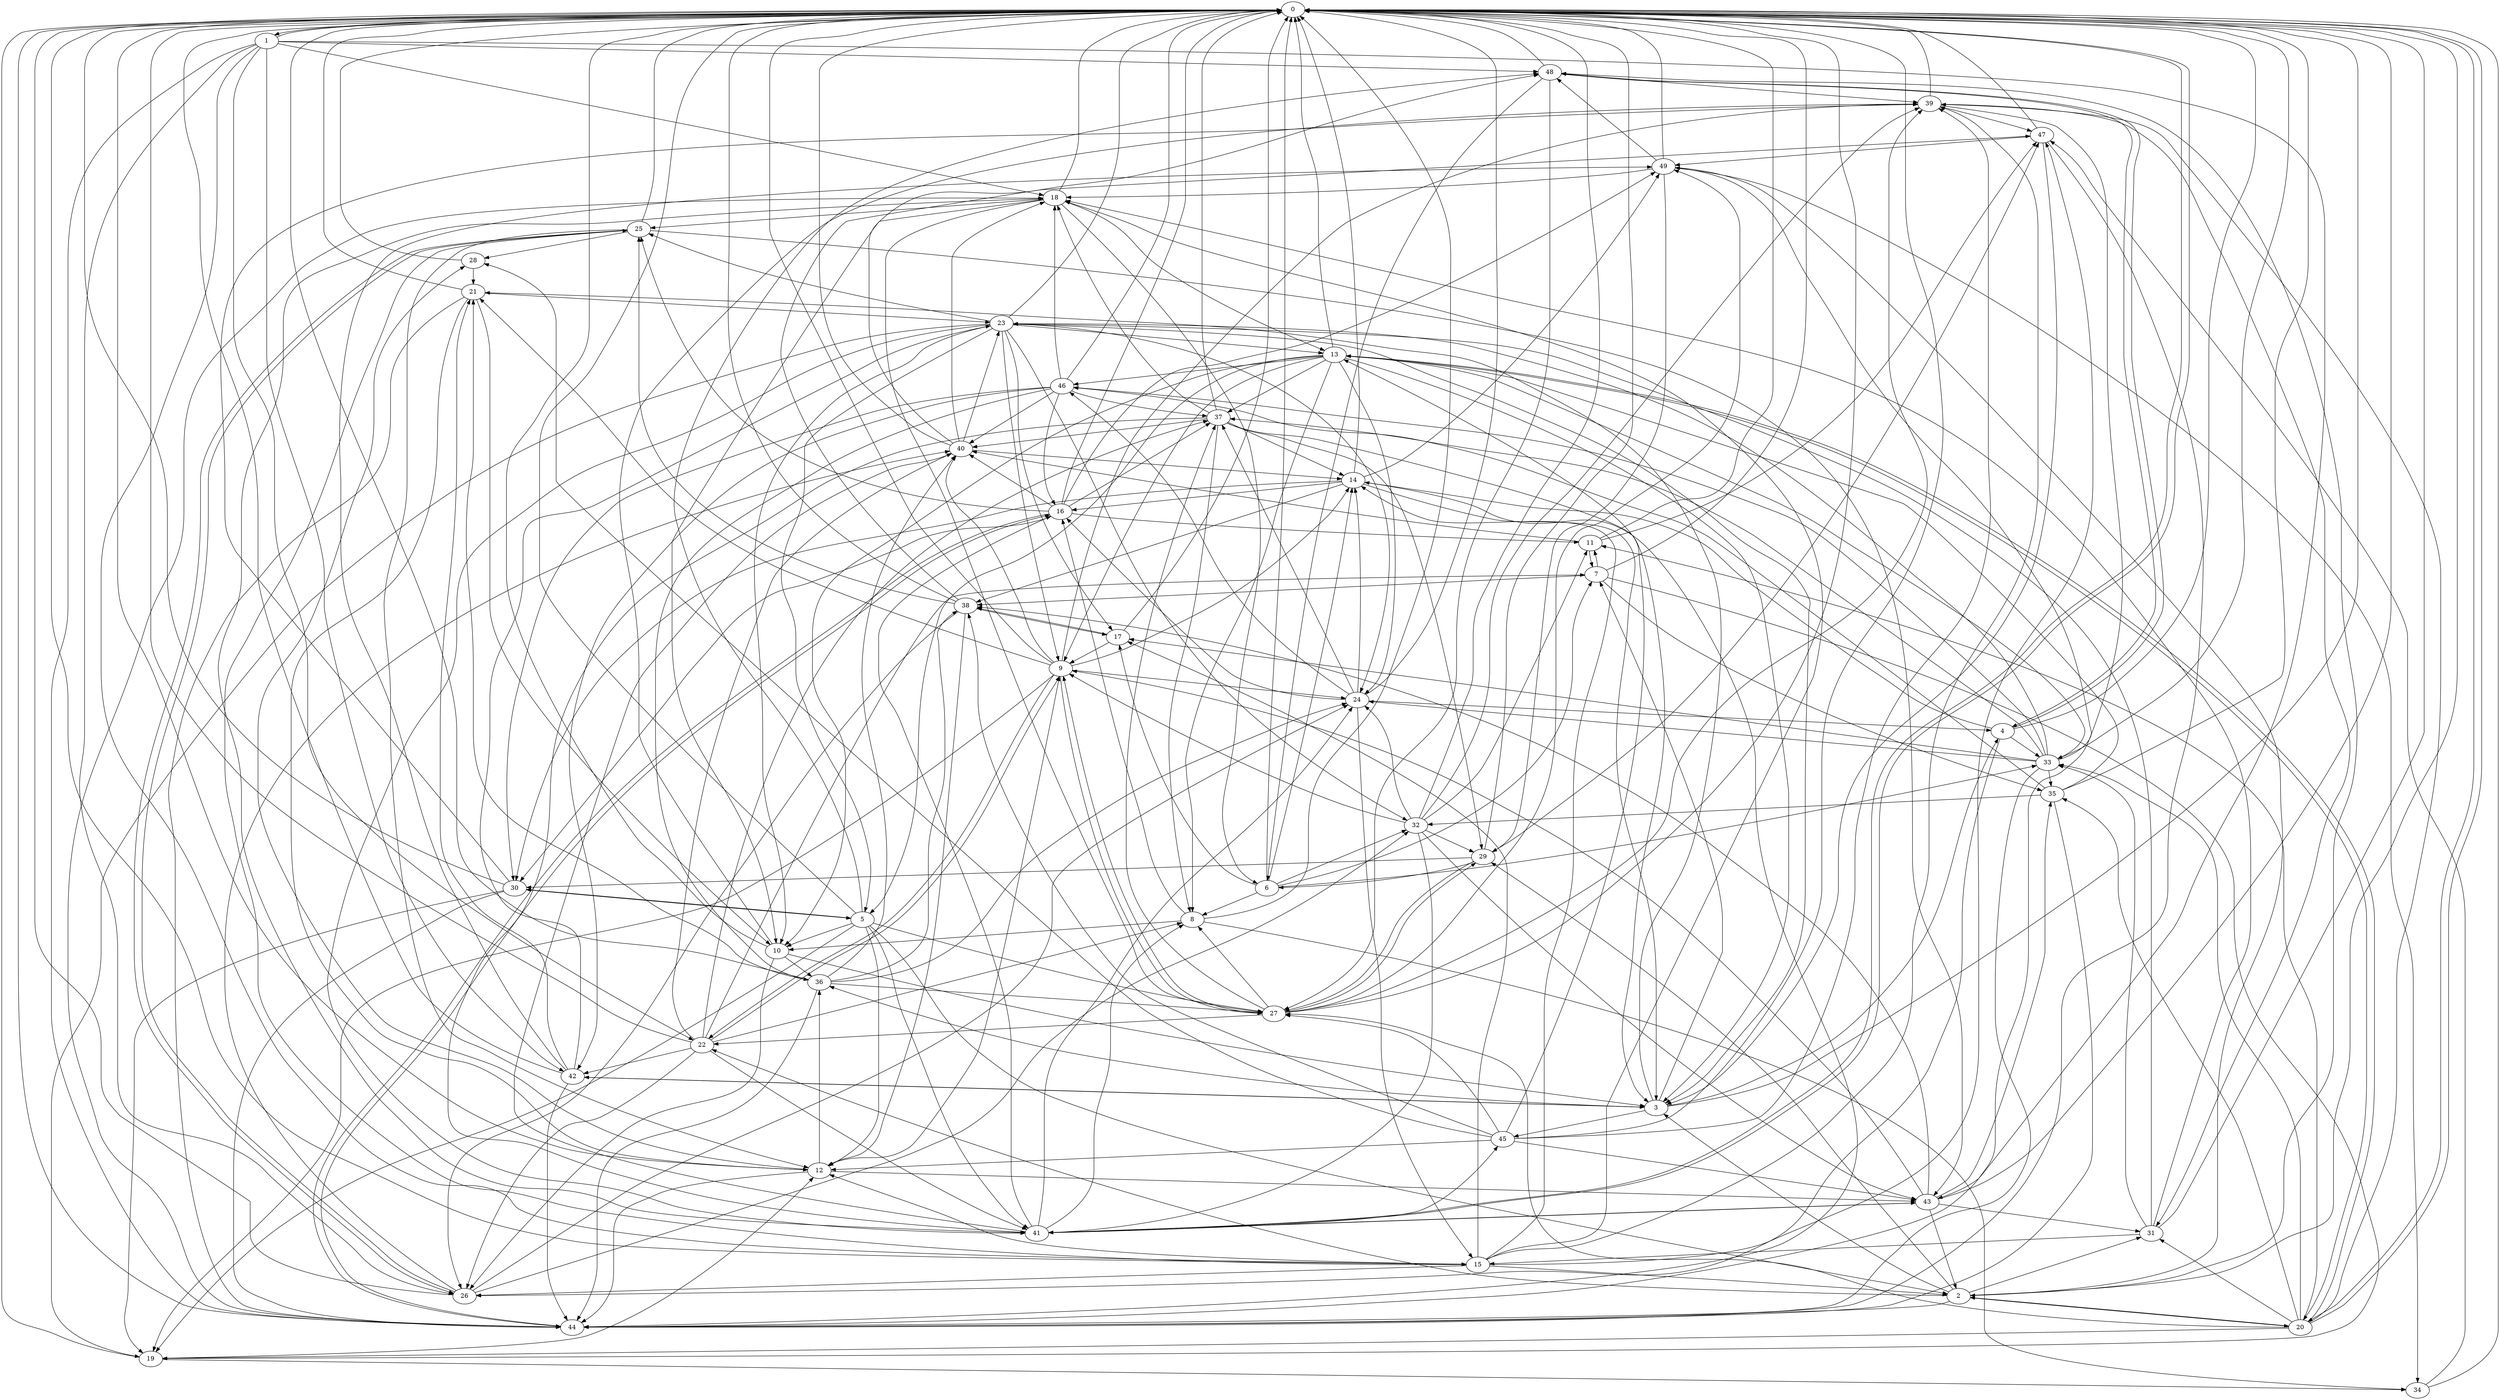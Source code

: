 strict digraph "" {
	0	 [component_delay=3];
	1	 [component_delay=3];
	0 -> 1	 [wire_delay=1];
	20	 [component_delay=3];
	0 -> 20	 [wire_delay=1];
	41	 [component_delay=3];
	0 -> 41	 [wire_delay=1];
	1 -> 0	 [wire_delay=1];
	15	 [component_delay=3];
	1 -> 15	 [wire_delay=1];
	18	 [component_delay=3];
	1 -> 18	 [wire_delay=1];
	22	 [component_delay=3];
	1 -> 22	 [wire_delay=1];
	26	 [component_delay=3];
	1 -> 26	 [wire_delay=1];
	42	 [component_delay=3];
	1 -> 42	 [wire_delay=1];
	43	 [component_delay=3];
	1 -> 43	 [wire_delay=1];
	44	 [component_delay=3];
	1 -> 44	 [wire_delay=1];
	48	 [component_delay=3];
	1 -> 48	 [wire_delay=1];
	2	 [component_delay=3];
	2 -> 0	 [wire_delay=1];
	3	 [component_delay=3];
	2 -> 3	 [wire_delay=1];
	2 -> 20	 [wire_delay=1];
	2 -> 22	 [wire_delay=1];
	29	 [component_delay=3];
	2 -> 29	 [wire_delay=1];
	31	 [component_delay=3];
	2 -> 31	 [wire_delay=1];
	2 -> 44	 [wire_delay=1];
	2 -> 48	 [wire_delay=1];
	3 -> 0	 [wire_delay=1];
	4	 [component_delay=3];
	3 -> 4	 [wire_delay=1];
	7	 [component_delay=3];
	3 -> 7	 [wire_delay=1];
	21	 [component_delay=3];
	3 -> 21	 [wire_delay=1];
	36	 [component_delay=3];
	3 -> 36	 [wire_delay=1];
	3 -> 42	 [wire_delay=1];
	45	 [component_delay=3];
	3 -> 45	 [wire_delay=1];
	4 -> 0	 [wire_delay=1];
	14	 [component_delay=3];
	4 -> 14	 [wire_delay=1];
	4 -> 26	 [wire_delay=1];
	33	 [component_delay=3];
	4 -> 33	 [wire_delay=1];
	4 -> 48	 [wire_delay=1];
	5	 [component_delay=3];
	5 -> 0	 [wire_delay=1];
	5 -> 2	 [wire_delay=1];
	10	 [component_delay=3];
	5 -> 10	 [wire_delay=1];
	12	 [component_delay=3];
	5 -> 12	 [wire_delay=1];
	19	 [component_delay=3];
	5 -> 19	 [wire_delay=1];
	27	 [component_delay=3];
	5 -> 27	 [wire_delay=1];
	30	 [component_delay=3];
	5 -> 30	 [wire_delay=1];
	5 -> 41	 [wire_delay=1];
	5 -> 48	 [wire_delay=1];
	6	 [component_delay=3];
	6 -> 0	 [wire_delay=1];
	6 -> 7	 [wire_delay=1];
	8	 [component_delay=3];
	6 -> 8	 [wire_delay=1];
	6 -> 14	 [wire_delay=1];
	17	 [component_delay=3];
	6 -> 17	 [wire_delay=1];
	32	 [component_delay=3];
	6 -> 32	 [wire_delay=1];
	6 -> 33	 [wire_delay=1];
	7 -> 0	 [wire_delay=1];
	11	 [component_delay=3];
	7 -> 11	 [wire_delay=1];
	7 -> 19	 [wire_delay=1];
	35	 [component_delay=3];
	7 -> 35	 [wire_delay=1];
	38	 [component_delay=3];
	7 -> 38	 [wire_delay=1];
	8 -> 0	 [wire_delay=1];
	8 -> 10	 [wire_delay=1];
	16	 [component_delay=3];
	8 -> 16	 [wire_delay=1];
	34	 [component_delay=3];
	8 -> 34	 [wire_delay=1];
	9	 [component_delay=3];
	9 -> 0	 [wire_delay=1];
	9 -> 14	 [wire_delay=1];
	9 -> 19	 [wire_delay=1];
	9 -> 21	 [wire_delay=1];
	9 -> 22	 [wire_delay=1];
	24	 [component_delay=3];
	9 -> 24	 [wire_delay=1];
	9 -> 27	 [wire_delay=1];
	39	 [component_delay=3];
	9 -> 39	 [wire_delay=1];
	40	 [component_delay=3];
	9 -> 40	 [wire_delay=1];
	10 -> 0	 [wire_delay=1];
	10 -> 3	 [wire_delay=1];
	10 -> 26	 [wire_delay=1];
	10 -> 36	 [wire_delay=1];
	10 -> 39	 [wire_delay=1];
	11 -> 0	 [wire_delay=1];
	11 -> 7	 [wire_delay=1];
	11 -> 40	 [wire_delay=1];
	47	 [component_delay=3];
	11 -> 47	 [wire_delay=1];
	12 -> 0	 [wire_delay=1];
	12 -> 9	 [wire_delay=1];
	28	 [component_delay=3];
	12 -> 28	 [wire_delay=1];
	12 -> 36	 [wire_delay=1];
	12 -> 43	 [wire_delay=1];
	12 -> 44	 [wire_delay=1];
	13	 [component_delay=3];
	13 -> 0	 [wire_delay=1];
	13 -> 3	 [wire_delay=1];
	13 -> 5	 [wire_delay=1];
	13 -> 8	 [wire_delay=1];
	13 -> 9	 [wire_delay=1];
	13 -> 10	 [wire_delay=1];
	13 -> 20	 [wire_delay=1];
	13 -> 24	 [wire_delay=1];
	13 -> 33	 [wire_delay=1];
	37	 [component_delay=3];
	13 -> 37	 [wire_delay=1];
	46	 [component_delay=3];
	13 -> 46	 [wire_delay=1];
	14 -> 0	 [wire_delay=1];
	14 -> 3	 [wire_delay=1];
	14 -> 16	 [wire_delay=1];
	14 -> 30	 [wire_delay=1];
	14 -> 38	 [wire_delay=1];
	14 -> 44	 [wire_delay=1];
	49	 [component_delay=3];
	14 -> 49	 [wire_delay=1];
	15 -> 0	 [wire_delay=1];
	15 -> 2	 [wire_delay=1];
	15 -> 12	 [wire_delay=1];
	15 -> 14	 [wire_delay=1];
	15 -> 17	 [wire_delay=1];
	15 -> 18	 [wire_delay=1];
	15 -> 26	 [wire_delay=1];
	15 -> 39	 [wire_delay=1];
	15 -> 47	 [wire_delay=1];
	16 -> 0	 [wire_delay=1];
	16 -> 11	 [wire_delay=1];
	25	 [component_delay=3];
	16 -> 25	 [wire_delay=1];
	16 -> 30	 [wire_delay=1];
	16 -> 37	 [wire_delay=1];
	16 -> 40	 [wire_delay=1];
	16 -> 44	 [wire_delay=1];
	16 -> 49	 [wire_delay=1];
	17 -> 0	 [wire_delay=1];
	17 -> 9	 [wire_delay=1];
	17 -> 38	 [wire_delay=1];
	18 -> 0	 [wire_delay=1];
	18 -> 6	 [wire_delay=1];
	18 -> 10	 [wire_delay=1];
	18 -> 13	 [wire_delay=1];
	18 -> 25	 [wire_delay=1];
	18 -> 27	 [wire_delay=1];
	19 -> 0	 [wire_delay=1];
	19 -> 12	 [wire_delay=1];
	19 -> 34	 [wire_delay=1];
	20 -> 0	 [wire_delay=1];
	20 -> 2	 [wire_delay=1];
	20 -> 11	 [wire_delay=1];
	20 -> 13	 [wire_delay=1];
	20 -> 19	 [wire_delay=1];
	20 -> 27	 [wire_delay=1];
	20 -> 31	 [wire_delay=1];
	20 -> 33	 [wire_delay=1];
	20 -> 35	 [wire_delay=1];
	20 -> 39	 [wire_delay=1];
	21 -> 0	 [wire_delay=1];
	21 -> 10	 [wire_delay=1];
	21 -> 12	 [wire_delay=1];
	23	 [component_delay=3];
	21 -> 23	 [wire_delay=1];
	21 -> 44	 [wire_delay=1];
	22 -> 0	 [wire_delay=1];
	22 -> 7	 [wire_delay=1];
	22 -> 8	 [wire_delay=1];
	22 -> 9	 [wire_delay=1];
	22 -> 26	 [wire_delay=1];
	22 -> 37	 [wire_delay=1];
	22 -> 40	 [wire_delay=1];
	22 -> 41	 [wire_delay=1];
	22 -> 42	 [wire_delay=1];
	23 -> 0	 [wire_delay=1];
	23 -> 3	 [wire_delay=1];
	23 -> 5	 [wire_delay=1];
	23 -> 9	 [wire_delay=1];
	23 -> 10	 [wire_delay=1];
	23 -> 13	 [wire_delay=1];
	23 -> 17	 [wire_delay=1];
	23 -> 19	 [wire_delay=1];
	23 -> 24	 [wire_delay=1];
	23 -> 25	 [wire_delay=1];
	23 -> 32	 [wire_delay=1];
	23 -> 41	 [wire_delay=1];
	24 -> 0	 [wire_delay=1];
	24 -> 4	 [wire_delay=1];
	24 -> 14	 [wire_delay=1];
	24 -> 15	 [wire_delay=1];
	24 -> 16	 [wire_delay=1];
	24 -> 37	 [wire_delay=1];
	24 -> 46	 [wire_delay=1];
	25 -> 0	 [wire_delay=1];
	25 -> 12	 [wire_delay=1];
	25 -> 15	 [wire_delay=1];
	25 -> 26	 [wire_delay=1];
	25 -> 28	 [wire_delay=1];
	25 -> 43	 [wire_delay=1];
	26 -> 0	 [wire_delay=1];
	26 -> 24	 [wire_delay=1];
	26 -> 25	 [wire_delay=1];
	26 -> 32	 [wire_delay=1];
	26 -> 40	 [wire_delay=1];
	27 -> 0	 [wire_delay=1];
	27 -> 8	 [wire_delay=1];
	27 -> 9	 [wire_delay=1];
	27 -> 22	 [wire_delay=1];
	27 -> 29	 [wire_delay=1];
	27 -> 37	 [wire_delay=1];
	27 -> 39	 [wire_delay=1];
	27 -> 49	 [wire_delay=1];
	28 -> 0	 [wire_delay=1];
	28 -> 21	 [wire_delay=1];
	29 -> 0	 [wire_delay=1];
	29 -> 6	 [wire_delay=1];
	29 -> 27	 [wire_delay=1];
	29 -> 30	 [wire_delay=1];
	29 -> 47	 [wire_delay=1];
	30 -> 0	 [wire_delay=1];
	30 -> 5	 [wire_delay=1];
	30 -> 19	 [wire_delay=1];
	30 -> 39	 [wire_delay=1];
	30 -> 44	 [wire_delay=1];
	31 -> 0	 [wire_delay=1];
	31 -> 15	 [wire_delay=1];
	31 -> 18	 [wire_delay=1];
	31 -> 23	 [wire_delay=1];
	31 -> 33	 [wire_delay=1];
	32 -> 0	 [wire_delay=1];
	32 -> 9	 [wire_delay=1];
	32 -> 11	 [wire_delay=1];
	32 -> 24	 [wire_delay=1];
	32 -> 29	 [wire_delay=1];
	32 -> 39	 [wire_delay=1];
	32 -> 41	 [wire_delay=1];
	32 -> 43	 [wire_delay=1];
	33 -> 0	 [wire_delay=1];
	33 -> 17	 [wire_delay=1];
	33 -> 23	 [wire_delay=1];
	33 -> 24	 [wire_delay=1];
	33 -> 35	 [wire_delay=1];
	33 -> 37	 [wire_delay=1];
	33 -> 44	 [wire_delay=1];
	33 -> 46	 [wire_delay=1];
	33 -> 49	 [wire_delay=1];
	34 -> 0	 [wire_delay=1];
	34 -> 47	 [wire_delay=1];
	35 -> 0	 [wire_delay=1];
	35 -> 13	 [wire_delay=1];
	35 -> 32	 [wire_delay=1];
	35 -> 44	 [wire_delay=1];
	35 -> 46	 [wire_delay=1];
	36 -> 0	 [wire_delay=1];
	36 -> 21	 [wire_delay=1];
	36 -> 24	 [wire_delay=1];
	36 -> 27	 [wire_delay=1];
	36 -> 38	 [wire_delay=1];
	36 -> 40	 [wire_delay=1];
	36 -> 44	 [wire_delay=1];
	37 -> 0	 [wire_delay=1];
	37 -> 3	 [wire_delay=1];
	37 -> 8	 [wire_delay=1];
	37 -> 14	 [wire_delay=1];
	37 -> 18	 [wire_delay=1];
	37 -> 29	 [wire_delay=1];
	37 -> 40	 [wire_delay=1];
	37 -> 41	 [wire_delay=1];
	38 -> 0	 [wire_delay=1];
	38 -> 12	 [wire_delay=1];
	38 -> 17	 [wire_delay=1];
	38 -> 25	 [wire_delay=1];
	38 -> 26	 [wire_delay=1];
	38 -> 47	 [wire_delay=1];
	39 -> 0	 [wire_delay=1];
	39 -> 31	 [wire_delay=1];
	39 -> 44	 [wire_delay=1];
	39 -> 47	 [wire_delay=1];
	40 -> 0	 [wire_delay=1];
	40 -> 14	 [wire_delay=1];
	40 -> 18	 [wire_delay=1];
	40 -> 23	 [wire_delay=1];
	40 -> 48	 [wire_delay=1];
	41 -> 0	 [wire_delay=1];
	41 -> 8	 [wire_delay=1];
	41 -> 16	 [wire_delay=1];
	41 -> 18	 [wire_delay=1];
	41 -> 24	 [wire_delay=1];
	41 -> 40	 [wire_delay=1];
	41 -> 43	 [wire_delay=1];
	41 -> 45	 [wire_delay=1];
	42 -> 0	 [wire_delay=1];
	42 -> 3	 [wire_delay=1];
	42 -> 21	 [wire_delay=1];
	42 -> 23	 [wire_delay=1];
	42 -> 44	 [wire_delay=1];
	42 -> 49	 [wire_delay=1];
	43 -> 0	 [wire_delay=1];
	43 -> 2	 [wire_delay=1];
	43 -> 9	 [wire_delay=1];
	43 -> 31	 [wire_delay=1];
	43 -> 35	 [wire_delay=1];
	43 -> 38	 [wire_delay=1];
	43 -> 41	 [wire_delay=1];
	44 -> 0	 [wire_delay=1];
	44 -> 16	 [wire_delay=1];
	44 -> 18	 [wire_delay=1];
	45 -> 0	 [wire_delay=1];
	45 -> 12	 [wire_delay=1];
	45 -> 13	 [wire_delay=1];
	45 -> 27	 [wire_delay=1];
	45 -> 28	 [wire_delay=1];
	45 -> 38	 [wire_delay=1];
	45 -> 39	 [wire_delay=1];
	45 -> 43	 [wire_delay=1];
	46 -> 0	 [wire_delay=1];
	46 -> 16	 [wire_delay=1];
	46 -> 18	 [wire_delay=1];
	46 -> 30	 [wire_delay=1];
	46 -> 36	 [wire_delay=1];
	46 -> 37	 [wire_delay=1];
	46 -> 40	 [wire_delay=1];
	46 -> 42	 [wire_delay=1];
	47 -> 0	 [wire_delay=1];
	47 -> 3	 [wire_delay=1];
	47 -> 44	 [wire_delay=1];
	47 -> 49	 [wire_delay=1];
	48 -> 0	 [wire_delay=1];
	48 -> 4	 [wire_delay=1];
	48 -> 6	 [wire_delay=1];
	48 -> 27	 [wire_delay=1];
	48 -> 39	 [wire_delay=1];
	49 -> 0	 [wire_delay=1];
	49 -> 2	 [wire_delay=1];
	49 -> 18	 [wire_delay=1];
	49 -> 29	 [wire_delay=1];
	49 -> 34	 [wire_delay=1];
	49 -> 48	 [wire_delay=1];
}
